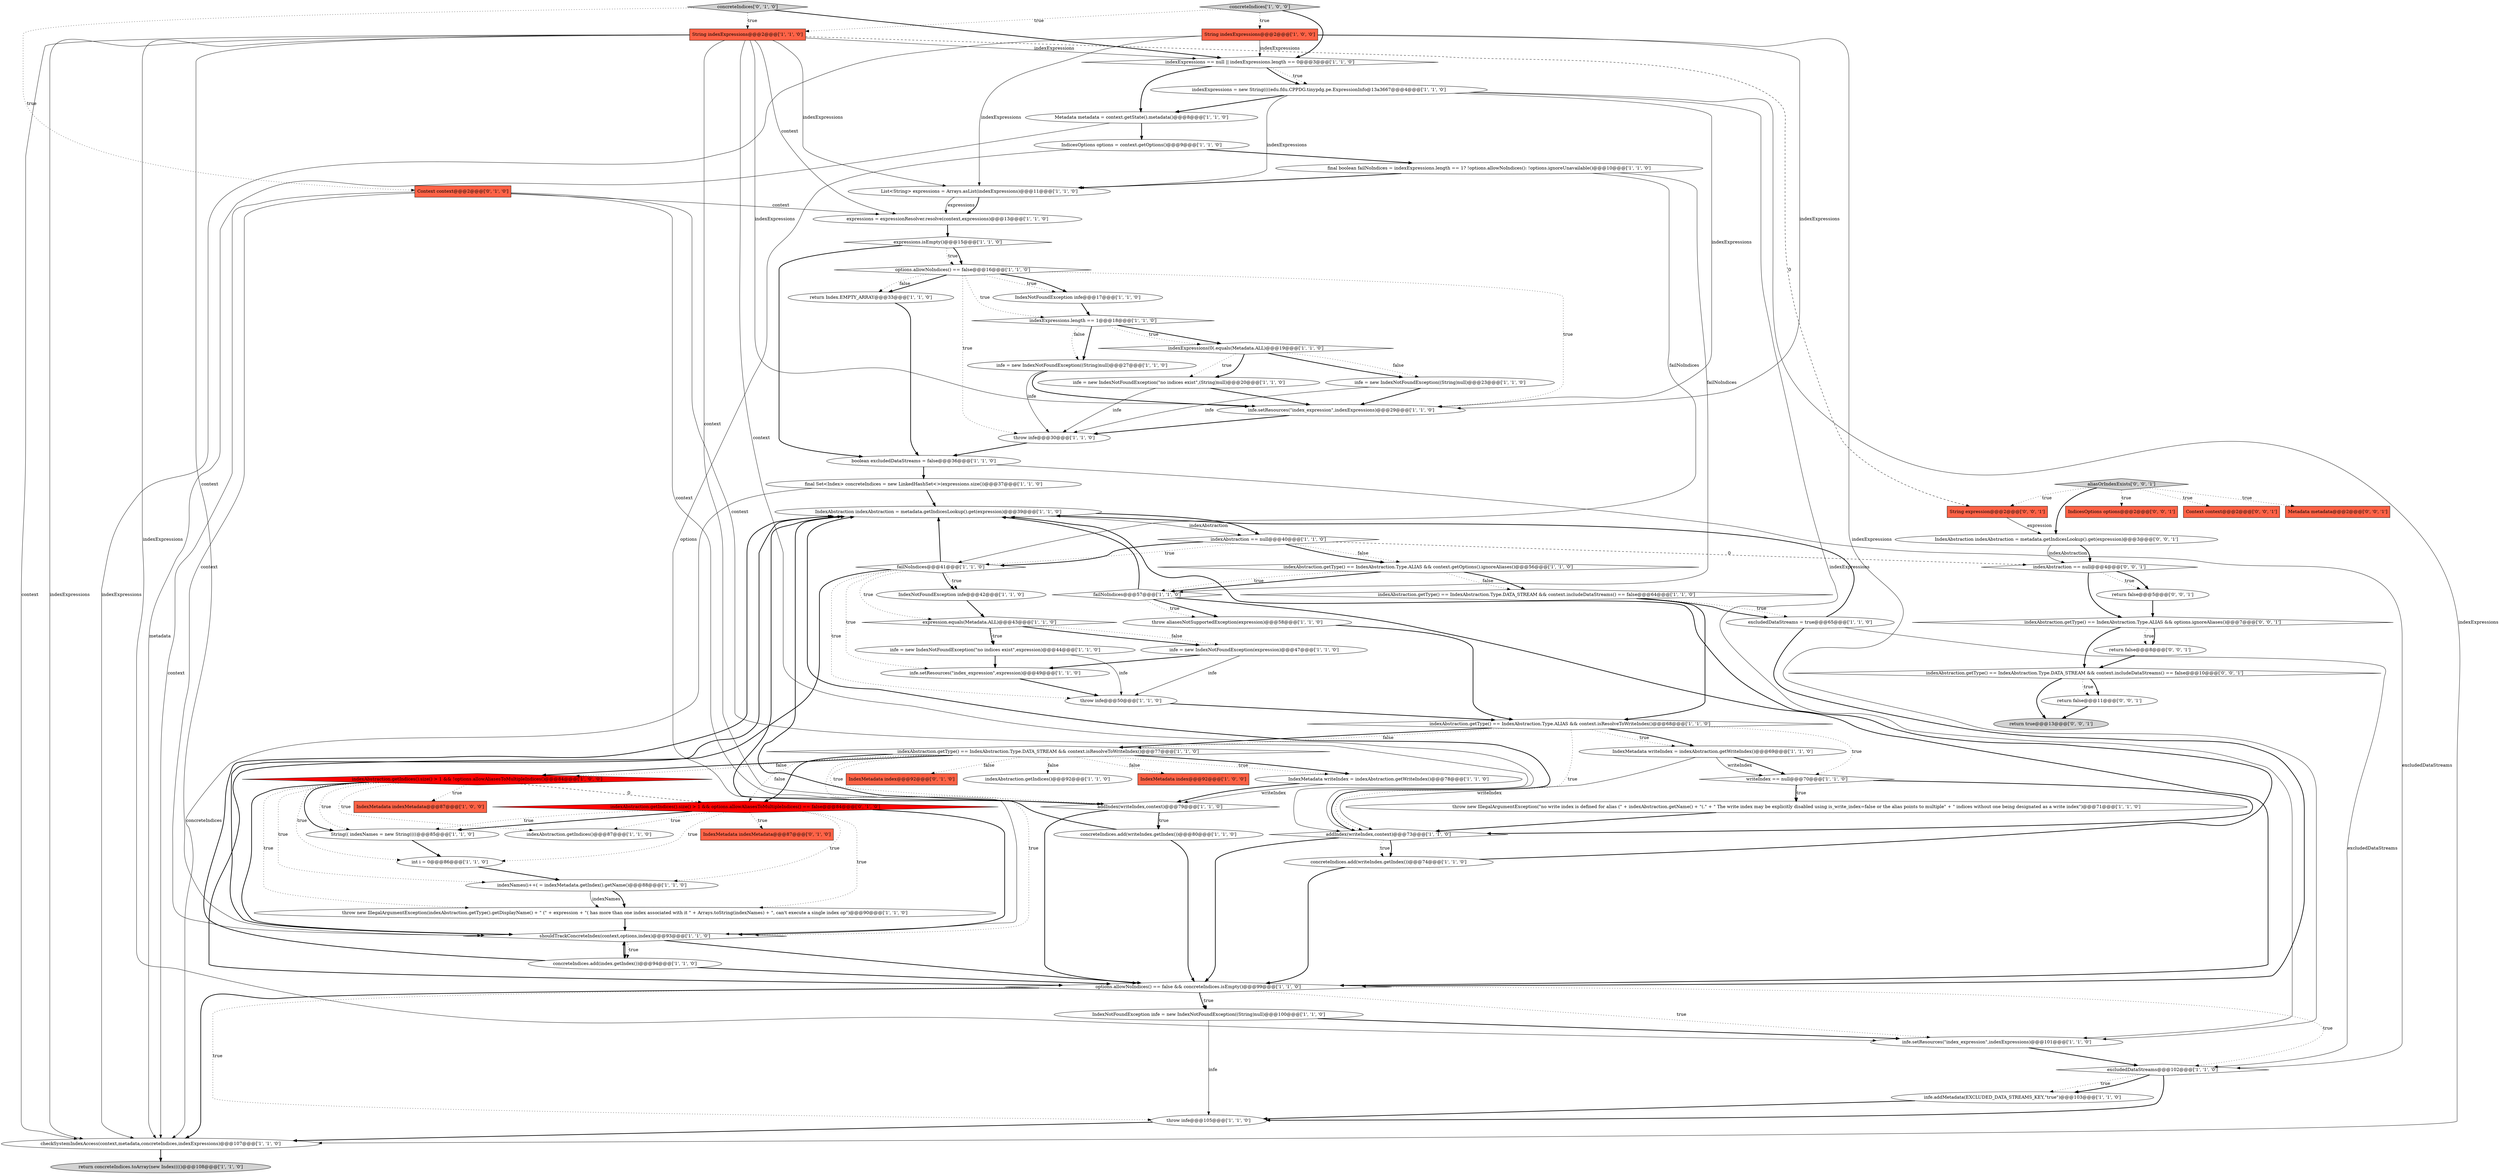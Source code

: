digraph {
1 [style = filled, label = "indexExpressions(0(.equals(Metadata.ALL)@@@19@@@['1', '1', '0']", fillcolor = white, shape = diamond image = "AAA0AAABBB1BBB"];
73 [style = filled, label = "aliasOrIndexExists['0', '0', '1']", fillcolor = lightgray, shape = diamond image = "AAA0AAABBB3BBB"];
9 [style = filled, label = "IndexMetadata writeIndex = indexAbstraction.getWriteIndex()@@@69@@@['1', '1', '0']", fillcolor = white, shape = ellipse image = "AAA0AAABBB1BBB"];
30 [style = filled, label = "indexAbstraction.getType() == IndexAbstraction.Type.ALIAS && context.isResolveToWriteIndex()@@@68@@@['1', '1', '0']", fillcolor = white, shape = diamond image = "AAA0AAABBB1BBB"];
36 [style = filled, label = "indexAbstraction.getType() == IndexAbstraction.Type.DATA_STREAM && context.includeDataStreams() == false@@@64@@@['1', '1', '0']", fillcolor = white, shape = diamond image = "AAA0AAABBB1BBB"];
18 [style = filled, label = "infe = new IndexNotFoundException(\"no indices exist\",(String)null)@@@20@@@['1', '1', '0']", fillcolor = white, shape = ellipse image = "AAA0AAABBB1BBB"];
3 [style = filled, label = "Metadata metadata = context.getState().metadata()@@@8@@@['1', '1', '0']", fillcolor = white, shape = ellipse image = "AAA0AAABBB1BBB"];
2 [style = filled, label = "throw new IllegalArgumentException(indexAbstraction.getType().getDisplayName() + \" (\" + expression + \"( has more than one index associated with it \" + Arrays.toString(indexNames) + \", can't execute a single index op\")@@@90@@@['1', '1', '0']", fillcolor = white, shape = ellipse image = "AAA0AAABBB1BBB"];
61 [style = filled, label = "infe.setResources(\"index_expression\",expression)@@@49@@@['1', '1', '0']", fillcolor = white, shape = ellipse image = "AAA0AAABBB1BBB"];
27 [style = filled, label = "IndexMetadata index@@@92@@@['1', '0', '0']", fillcolor = tomato, shape = box image = "AAA0AAABBB1BBB"];
66 [style = filled, label = "Context context@@@2@@@['0', '1', '0']", fillcolor = tomato, shape = box image = "AAA0AAABBB2BBB"];
54 [style = filled, label = "return concreteIndices.toArray(new Index(((()@@@108@@@['1', '1', '0']", fillcolor = lightgray, shape = ellipse image = "AAA0AAABBB1BBB"];
11 [style = filled, label = "String(( indexNames = new String((((@@@85@@@['1', '1', '0']", fillcolor = white, shape = ellipse image = "AAA0AAABBB1BBB"];
23 [style = filled, label = "IndexNotFoundException infe@@@17@@@['1', '1', '0']", fillcolor = white, shape = ellipse image = "AAA0AAABBB1BBB"];
26 [style = filled, label = "indexNames(i++( = indexMetadata.getIndex().getName()@@@88@@@['1', '1', '0']", fillcolor = white, shape = ellipse image = "AAA0AAABBB1BBB"];
5 [style = filled, label = "infe = new IndexNotFoundException(expression)@@@47@@@['1', '1', '0']", fillcolor = white, shape = ellipse image = "AAA0AAABBB1BBB"];
45 [style = filled, label = "List<String> expressions = Arrays.asList(indexExpressions)@@@11@@@['1', '1', '0']", fillcolor = white, shape = ellipse image = "AAA0AAABBB1BBB"];
56 [style = filled, label = "options.allowNoIndices() == false && concreteIndices.isEmpty()@@@99@@@['1', '1', '0']", fillcolor = white, shape = diamond image = "AAA0AAABBB1BBB"];
6 [style = filled, label = "infe.addMetadata(EXCLUDED_DATA_STREAMS_KEY,\"true\")@@@103@@@['1', '1', '0']", fillcolor = white, shape = ellipse image = "AAA0AAABBB1BBB"];
82 [style = filled, label = "IndexAbstraction indexAbstraction = metadata.getIndicesLookup().get(expression)@@@3@@@['0', '0', '1']", fillcolor = white, shape = ellipse image = "AAA0AAABBB3BBB"];
13 [style = filled, label = "throw new IllegalArgumentException(\"no write index is defined for alias (\" + indexAbstraction.getName() + \"(.\" + \" The write index may be explicitly disabled using is_write_index=false or the alias points to multiple\" + \" indices without one being designated as a write index\")@@@71@@@['1', '1', '0']", fillcolor = white, shape = ellipse image = "AAA0AAABBB1BBB"];
15 [style = filled, label = "indexExpressions.length == 1@@@18@@@['1', '1', '0']", fillcolor = white, shape = diamond image = "AAA0AAABBB1BBB"];
17 [style = filled, label = "throw infe@@@105@@@['1', '1', '0']", fillcolor = white, shape = ellipse image = "AAA0AAABBB1BBB"];
12 [style = filled, label = "infe.setResources(\"index_expression\",indexExpressions)@@@101@@@['1', '1', '0']", fillcolor = white, shape = ellipse image = "AAA0AAABBB1BBB"];
70 [style = filled, label = "IndexMetadata indexMetadata@@@87@@@['0', '1', '0']", fillcolor = tomato, shape = box image = "AAA0AAABBB2BBB"];
68 [style = filled, label = "IndexMetadata index@@@92@@@['0', '1', '0']", fillcolor = tomato, shape = box image = "AAA0AAABBB2BBB"];
14 [style = filled, label = "shouldTrackConcreteIndex(context,options,index)@@@93@@@['1', '1', '0']", fillcolor = white, shape = diamond image = "AAA0AAABBB1BBB"];
41 [style = filled, label = "indexAbstraction.getIndices().size() > 1 && !options.allowAliasesToMultipleIndices()@@@84@@@['1', '0', '0']", fillcolor = red, shape = diamond image = "AAA1AAABBB1BBB"];
4 [style = filled, label = "final boolean failNoIndices = indexExpressions.length == 1? !options.allowNoIndices(): !options.ignoreUnavailable()@@@10@@@['1', '1', '0']", fillcolor = white, shape = ellipse image = "AAA0AAABBB1BBB"];
58 [style = filled, label = "expressions.isEmpty()@@@15@@@['1', '1', '0']", fillcolor = white, shape = diamond image = "AAA0AAABBB1BBB"];
37 [style = filled, label = "indexExpressions == null || indexExpressions.length == 0@@@3@@@['1', '1', '0']", fillcolor = white, shape = diamond image = "AAA0AAABBB1BBB"];
43 [style = filled, label = "boolean excludedDataStreams = false@@@36@@@['1', '1', '0']", fillcolor = white, shape = ellipse image = "AAA0AAABBB1BBB"];
80 [style = filled, label = "return false@@@5@@@['0', '0', '1']", fillcolor = white, shape = ellipse image = "AAA0AAABBB3BBB"];
16 [style = filled, label = "throw aliasesNotSupportedException(expression)@@@58@@@['1', '1', '0']", fillcolor = white, shape = ellipse image = "AAA0AAABBB1BBB"];
24 [style = filled, label = "failNoIndices@@@41@@@['1', '1', '0']", fillcolor = white, shape = diamond image = "AAA0AAABBB1BBB"];
55 [style = filled, label = "infe = new IndexNotFoundException(\"no indices exist\",expression)@@@44@@@['1', '1', '0']", fillcolor = white, shape = ellipse image = "AAA0AAABBB1BBB"];
60 [style = filled, label = "final Set<Index> concreteIndices = new LinkedHashSet<>(expressions.size())@@@37@@@['1', '1', '0']", fillcolor = white, shape = ellipse image = "AAA0AAABBB1BBB"];
65 [style = filled, label = "String indexExpressions@@@2@@@['1', '1', '0']", fillcolor = tomato, shape = box image = "AAA0AAABBB1BBB"];
29 [style = filled, label = "int i = 0@@@86@@@['1', '1', '0']", fillcolor = white, shape = ellipse image = "AAA0AAABBB1BBB"];
22 [style = filled, label = "throw infe@@@30@@@['1', '1', '0']", fillcolor = white, shape = ellipse image = "AAA0AAABBB1BBB"];
67 [style = filled, label = "concreteIndices['0', '1', '0']", fillcolor = lightgray, shape = diamond image = "AAA0AAABBB2BBB"];
69 [style = filled, label = "indexAbstraction.getIndices().size() > 1 && options.allowAliasesToMultipleIndices() == false@@@84@@@['0', '1', '0']", fillcolor = red, shape = diamond image = "AAA1AAABBB2BBB"];
28 [style = filled, label = "IndexAbstraction indexAbstraction = metadata.getIndicesLookup().get(expression)@@@39@@@['1', '1', '0']", fillcolor = white, shape = ellipse image = "AAA0AAABBB1BBB"];
33 [style = filled, label = "indexAbstraction == null@@@40@@@['1', '1', '0']", fillcolor = white, shape = diamond image = "AAA0AAABBB1BBB"];
50 [style = filled, label = "concreteIndices['1', '0', '0']", fillcolor = lightgray, shape = diamond image = "AAA0AAABBB1BBB"];
63 [style = filled, label = "String indexExpressions@@@2@@@['1', '0', '0']", fillcolor = tomato, shape = box image = "AAA0AAABBB1BBB"];
21 [style = filled, label = "infe.setResources(\"index_expression\",indexExpressions)@@@29@@@['1', '1', '0']", fillcolor = white, shape = ellipse image = "AAA0AAABBB1BBB"];
38 [style = filled, label = "excludedDataStreams = true@@@65@@@['1', '1', '0']", fillcolor = white, shape = ellipse image = "AAA0AAABBB1BBB"];
75 [style = filled, label = "indexAbstraction == null@@@4@@@['0', '0', '1']", fillcolor = white, shape = diamond image = "AAA0AAABBB3BBB"];
32 [style = filled, label = "indexAbstraction.getIndices()@@@92@@@['1', '1', '0']", fillcolor = white, shape = ellipse image = "AAA0AAABBB1BBB"];
74 [style = filled, label = "Metadata metadata@@@2@@@['0', '0', '1']", fillcolor = tomato, shape = box image = "AAA0AAABBB3BBB"];
78 [style = filled, label = "indexAbstraction.getType() == IndexAbstraction.Type.DATA_STREAM && context.includeDataStreams() == false@@@10@@@['0', '0', '1']", fillcolor = white, shape = diamond image = "AAA0AAABBB3BBB"];
0 [style = filled, label = "concreteIndices.add(writeIndex.getIndex())@@@80@@@['1', '1', '0']", fillcolor = white, shape = ellipse image = "AAA0AAABBB1BBB"];
44 [style = filled, label = "IndexMetadata indexMetadata@@@87@@@['1', '0', '0']", fillcolor = tomato, shape = box image = "AAA0AAABBB1BBB"];
7 [style = filled, label = "excludedDataStreams@@@102@@@['1', '1', '0']", fillcolor = white, shape = diamond image = "AAA0AAABBB1BBB"];
42 [style = filled, label = "IndicesOptions options = context.getOptions()@@@9@@@['1', '1', '0']", fillcolor = white, shape = ellipse image = "AAA0AAABBB1BBB"];
52 [style = filled, label = "return Index.EMPTY_ARRAY@@@33@@@['1', '1', '0']", fillcolor = white, shape = ellipse image = "AAA0AAABBB1BBB"];
62 [style = filled, label = "indexAbstraction.getType() == IndexAbstraction.Type.ALIAS && context.getOptions().ignoreAliases()@@@56@@@['1', '1', '0']", fillcolor = white, shape = diamond image = "AAA0AAABBB1BBB"];
25 [style = filled, label = "throw infe@@@50@@@['1', '1', '0']", fillcolor = white, shape = ellipse image = "AAA0AAABBB1BBB"];
72 [style = filled, label = "IndicesOptions options@@@2@@@['0', '0', '1']", fillcolor = tomato, shape = box image = "AAA0AAABBB3BBB"];
8 [style = filled, label = "indexExpressions = new String((((edu.fdu.CPPDG.tinypdg.pe.ExpressionInfo@13a3667@@@4@@@['1', '1', '0']", fillcolor = white, shape = ellipse image = "AAA0AAABBB1BBB"];
31 [style = filled, label = "concreteIndices.add(writeIndex.getIndex())@@@74@@@['1', '1', '0']", fillcolor = white, shape = ellipse image = "AAA0AAABBB1BBB"];
57 [style = filled, label = "checkSystemIndexAccess(context,metadata,concreteIndices,indexExpressions)@@@107@@@['1', '1', '0']", fillcolor = white, shape = ellipse image = "AAA0AAABBB1BBB"];
76 [style = filled, label = "indexAbstraction.getType() == IndexAbstraction.Type.ALIAS && options.ignoreAliases()@@@7@@@['0', '0', '1']", fillcolor = white, shape = diamond image = "AAA0AAABBB3BBB"];
71 [style = filled, label = "return false@@@11@@@['0', '0', '1']", fillcolor = white, shape = ellipse image = "AAA0AAABBB3BBB"];
59 [style = filled, label = "infe = new IndexNotFoundException((String)null)@@@27@@@['1', '1', '0']", fillcolor = white, shape = ellipse image = "AAA0AAABBB1BBB"];
47 [style = filled, label = "indexAbstraction.getType() == IndexAbstraction.Type.DATA_STREAM && context.isResolveToWriteIndex()@@@77@@@['1', '1', '0']", fillcolor = white, shape = diamond image = "AAA0AAABBB1BBB"];
64 [style = filled, label = "expression.equals(Metadata.ALL)@@@43@@@['1', '1', '0']", fillcolor = white, shape = diamond image = "AAA0AAABBB1BBB"];
46 [style = filled, label = "addIndex(writeIndex,context)@@@73@@@['1', '1', '0']", fillcolor = white, shape = diamond image = "AAA0AAABBB1BBB"];
39 [style = filled, label = "failNoIndices@@@57@@@['1', '1', '0']", fillcolor = white, shape = diamond image = "AAA0AAABBB1BBB"];
20 [style = filled, label = "concreteIndices.add(index.getIndex())@@@94@@@['1', '1', '0']", fillcolor = white, shape = ellipse image = "AAA0AAABBB1BBB"];
49 [style = filled, label = "addIndex(writeIndex,context)@@@79@@@['1', '1', '0']", fillcolor = white, shape = diamond image = "AAA0AAABBB1BBB"];
35 [style = filled, label = "IndexNotFoundException infe@@@42@@@['1', '1', '0']", fillcolor = white, shape = ellipse image = "AAA0AAABBB1BBB"];
40 [style = filled, label = "options.allowNoIndices() == false@@@16@@@['1', '1', '0']", fillcolor = white, shape = diamond image = "AAA0AAABBB1BBB"];
51 [style = filled, label = "infe = new IndexNotFoundException((String)null)@@@23@@@['1', '1', '0']", fillcolor = white, shape = ellipse image = "AAA0AAABBB1BBB"];
77 [style = filled, label = "return false@@@8@@@['0', '0', '1']", fillcolor = white, shape = ellipse image = "AAA0AAABBB3BBB"];
81 [style = filled, label = "String expression@@@2@@@['0', '0', '1']", fillcolor = tomato, shape = box image = "AAA0AAABBB3BBB"];
79 [style = filled, label = "Context context@@@2@@@['0', '0', '1']", fillcolor = tomato, shape = box image = "AAA0AAABBB3BBB"];
34 [style = filled, label = "IndexMetadata writeIndex = indexAbstraction.getWriteIndex()@@@78@@@['1', '1', '0']", fillcolor = white, shape = ellipse image = "AAA0AAABBB1BBB"];
83 [style = filled, label = "return true@@@13@@@['0', '0', '1']", fillcolor = lightgray, shape = ellipse image = "AAA0AAABBB3BBB"];
48 [style = filled, label = "writeIndex == null@@@70@@@['1', '1', '0']", fillcolor = white, shape = diamond image = "AAA0AAABBB1BBB"];
53 [style = filled, label = "indexAbstraction.getIndices()@@@87@@@['1', '1', '0']", fillcolor = white, shape = ellipse image = "AAA0AAABBB1BBB"];
19 [style = filled, label = "expressions = expressionResolver.resolve(context,expressions)@@@13@@@['1', '1', '0']", fillcolor = white, shape = ellipse image = "AAA0AAABBB1BBB"];
10 [style = filled, label = "IndexNotFoundException infe = new IndexNotFoundException((String)null)@@@100@@@['1', '1', '0']", fillcolor = white, shape = ellipse image = "AAA0AAABBB1BBB"];
50->65 [style = dotted, label="true"];
69->14 [style = bold, label=""];
73->81 [style = dotted, label="true"];
73->82 [style = bold, label=""];
43->60 [style = bold, label=""];
4->24 [style = solid, label="failNoIndices"];
31->56 [style = bold, label=""];
38->7 [style = solid, label="excludedDataStreams"];
24->25 [style = dotted, label="true"];
24->35 [style = dotted, label="true"];
25->30 [style = bold, label=""];
82->75 [style = solid, label="indexAbstraction"];
47->34 [style = dotted, label="true"];
11->29 [style = bold, label=""];
47->69 [style = bold, label=""];
46->31 [style = bold, label=""];
9->46 [style = solid, label="writeIndex"];
14->28 [style = bold, label=""];
49->0 [style = bold, label=""];
40->23 [style = dotted, label="true"];
41->11 [style = bold, label=""];
36->38 [style = dotted, label="true"];
40->23 [style = bold, label=""];
12->7 [style = bold, label=""];
65->49 [style = solid, label="context"];
37->3 [style = bold, label=""];
41->2 [style = dotted, label="true"];
61->25 [style = bold, label=""];
65->45 [style = solid, label="indexExpressions"];
51->22 [style = solid, label="infe"];
41->29 [style = dotted, label="true"];
47->69 [style = dotted, label="false"];
4->39 [style = solid, label="failNoIndices"];
10->12 [style = bold, label=""];
38->56 [style = bold, label=""];
30->46 [style = dotted, label="true"];
2->14 [style = bold, label=""];
82->75 [style = bold, label=""];
78->71 [style = bold, label=""];
13->46 [style = bold, label=""];
49->56 [style = bold, label=""];
69->53 [style = dotted, label="true"];
63->21 [style = solid, label="indexExpressions"];
47->34 [style = bold, label=""];
65->21 [style = solid, label="indexExpressions"];
63->37 [style = solid, label="indexExpressions"];
69->26 [style = dotted, label="true"];
14->20 [style = bold, label=""];
78->71 [style = dotted, label="true"];
33->75 [style = dashed, label="0"];
41->11 [style = dotted, label="true"];
57->54 [style = bold, label=""];
24->28 [style = bold, label=""];
7->6 [style = dotted, label="true"];
10->17 [style = solid, label="infe"];
66->14 [style = solid, label="context"];
38->28 [style = bold, label=""];
40->52 [style = bold, label=""];
48->13 [style = dotted, label="true"];
50->37 [style = bold, label=""];
51->21 [style = bold, label=""];
22->43 [style = bold, label=""];
46->31 [style = dotted, label="true"];
9->48 [style = bold, label=""];
20->14 [style = bold, label=""];
8->12 [style = solid, label="indexExpressions"];
47->32 [style = dotted, label="false"];
65->81 [style = dashed, label="0"];
56->57 [style = bold, label=""];
69->2 [style = dotted, label="true"];
14->56 [style = bold, label=""];
69->11 [style = dotted, label="true"];
47->27 [style = dotted, label="false"];
77->78 [style = bold, label=""];
62->39 [style = bold, label=""];
29->26 [style = bold, label=""];
1->18 [style = dotted, label="true"];
62->39 [style = dotted, label="true"];
47->49 [style = dotted, label="true"];
4->45 [style = bold, label=""];
40->22 [style = dotted, label="true"];
56->10 [style = bold, label=""];
37->8 [style = dotted, label="true"];
40->52 [style = dotted, label="false"];
24->61 [style = dotted, label="true"];
66->57 [style = solid, label="context"];
36->30 [style = bold, label=""];
41->53 [style = dotted, label="true"];
21->22 [style = bold, label=""];
65->46 [style = solid, label="context"];
1->51 [style = bold, label=""];
5->61 [style = bold, label=""];
7->6 [style = bold, label=""];
33->62 [style = dotted, label="false"];
47->41 [style = bold, label=""];
30->9 [style = dotted, label="true"];
73->74 [style = dotted, label="true"];
80->76 [style = bold, label=""];
30->47 [style = bold, label=""];
48->13 [style = bold, label=""];
31->28 [style = bold, label=""];
58->40 [style = dotted, label="true"];
40->15 [style = dotted, label="true"];
63->45 [style = solid, label="indexExpressions"];
64->5 [style = dotted, label="false"];
59->21 [style = bold, label=""];
71->83 [style = bold, label=""];
62->36 [style = bold, label=""];
66->46 [style = solid, label="context"];
67->65 [style = dotted, label="true"];
64->55 [style = dotted, label="true"];
6->17 [style = bold, label=""];
73->72 [style = dotted, label="true"];
24->56 [style = bold, label=""];
46->56 [style = bold, label=""];
39->16 [style = bold, label=""];
7->17 [style = bold, label=""];
58->43 [style = bold, label=""];
69->29 [style = dotted, label="true"];
46->28 [style = bold, label=""];
65->19 [style = solid, label="context"];
34->49 [style = bold, label=""];
64->55 [style = bold, label=""];
8->3 [style = bold, label=""];
23->15 [style = bold, label=""];
49->28 [style = bold, label=""];
30->9 [style = bold, label=""];
75->80 [style = dotted, label="true"];
69->70 [style = dotted, label="true"];
69->11 [style = bold, label=""];
42->14 [style = solid, label="options"];
62->36 [style = dotted, label="false"];
67->66 [style = dotted, label="true"];
76->77 [style = dotted, label="true"];
3->42 [style = bold, label=""];
18->22 [style = solid, label="infe"];
55->61 [style = bold, label=""];
43->7 [style = solid, label="excludedDataStreams"];
48->46 [style = bold, label=""];
63->12 [style = solid, label="indexExpressions"];
42->4 [style = bold, label=""];
9->48 [style = solid, label="writeIndex"];
52->43 [style = bold, label=""];
56->10 [style = dotted, label="true"];
8->21 [style = solid, label="indexExpressions"];
65->37 [style = solid, label="indexExpressions"];
33->24 [style = bold, label=""];
16->30 [style = bold, label=""];
60->28 [style = bold, label=""];
65->57 [style = solid, label="context"];
8->57 [style = solid, label="indexExpressions"];
50->63 [style = dotted, label="true"];
15->59 [style = dotted, label="false"];
66->49 [style = solid, label="context"];
33->24 [style = dotted, label="true"];
28->33 [style = solid, label="indexAbstraction"];
18->21 [style = bold, label=""];
24->64 [style = dotted, label="true"];
37->8 [style = bold, label=""];
75->76 [style = bold, label=""];
34->49 [style = solid, label="writeIndex"];
76->78 [style = bold, label=""];
41->44 [style = dotted, label="true"];
41->14 [style = bold, label=""];
15->1 [style = bold, label=""];
75->80 [style = bold, label=""];
33->62 [style = bold, label=""];
59->22 [style = solid, label="infe"];
56->7 [style = dotted, label="true"];
20->56 [style = bold, label=""];
30->47 [style = dotted, label="false"];
65->57 [style = solid, label="indexExpressions"];
24->35 [style = bold, label=""];
1->51 [style = dotted, label="false"];
30->48 [style = dotted, label="true"];
40->21 [style = dotted, label="true"];
73->79 [style = dotted, label="true"];
45->19 [style = solid, label="expressions"];
65->12 [style = solid, label="indexExpressions"];
20->28 [style = bold, label=""];
76->77 [style = bold, label=""];
58->40 [style = bold, label=""];
60->57 [style = solid, label="concreteIndices"];
3->57 [style = solid, label="metadata"];
5->25 [style = solid, label="infe"];
26->2 [style = solid, label="indexNames"];
65->14 [style = solid, label="context"];
56->17 [style = dotted, label="true"];
1->18 [style = bold, label=""];
78->83 [style = bold, label=""];
39->16 [style = dotted, label="true"];
47->41 [style = dotted, label="false"];
15->59 [style = bold, label=""];
39->28 [style = bold, label=""];
17->57 [style = bold, label=""];
47->68 [style = dotted, label="false"];
14->20 [style = dotted, label="true"];
41->26 [style = dotted, label="true"];
19->58 [style = bold, label=""];
26->2 [style = bold, label=""];
28->33 [style = bold, label=""];
45->19 [style = bold, label=""];
0->56 [style = bold, label=""];
56->12 [style = dotted, label="true"];
15->1 [style = dotted, label="true"];
39->56 [style = bold, label=""];
47->14 [style = dotted, label="true"];
55->25 [style = solid, label="infe"];
41->69 [style = dashed, label="0"];
63->57 [style = solid, label="indexExpressions"];
81->82 [style = solid, label="expression"];
67->37 [style = bold, label=""];
36->38 [style = bold, label=""];
35->64 [style = bold, label=""];
49->0 [style = dotted, label="true"];
66->19 [style = solid, label="context"];
0->28 [style = bold, label=""];
8->45 [style = solid, label="indexExpressions"];
64->5 [style = bold, label=""];
}

